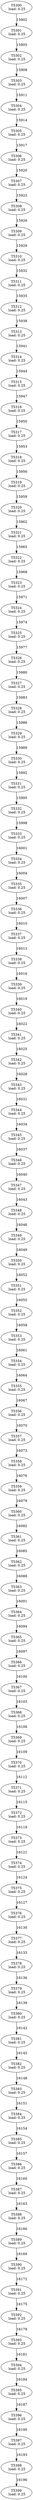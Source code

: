 digraph taskgraph {
	T5300 [label= "T5300\n load: 0.25"];
	T5301 [label= "T5301\n load: 0.25"];
	T5300 -> T5301[label=15902];
	T5302 [label= "T5302\n load: 0.25"];
	T5301 -> T5302[label=15905];
	T5303 [label= "T5303\n load: 0.25"];
	T5302 -> T5303[label=15908];
	T5304 [label= "T5304\n load: 0.25"];
	T5303 -> T5304[label=15911];
	T5305 [label= "T5305\n load: 0.25"];
	T5304 -> T5305[label=15914];
	T5306 [label= "T5306\n load: 0.25"];
	T5305 -> T5306[label=15917];
	T5307 [label= "T5307\n load: 0.25"];
	T5306 -> T5307[label=15920];
	T5308 [label= "T5308\n load: 0.25"];
	T5307 -> T5308[label=15923];
	T5309 [label= "T5309\n load: 0.25"];
	T5308 -> T5309[label=15926];
	T5310 [label= "T5310\n load: 0.25"];
	T5309 -> T5310[label=15929];
	T5311 [label= "T5311\n load: 0.25"];
	T5310 -> T5311[label=15932];
	T5312 [label= "T5312\n load: 0.25"];
	T5311 -> T5312[label=15935];
	T5313 [label= "T5313\n load: 0.25"];
	T5312 -> T5313[label=15938];
	T5314 [label= "T5314\n load: 0.25"];
	T5313 -> T5314[label=15941];
	T5315 [label= "T5315\n load: 0.25"];
	T5314 -> T5315[label=15944];
	T5316 [label= "T5316\n load: 0.25"];
	T5315 -> T5316[label=15947];
	T5317 [label= "T5317\n load: 0.25"];
	T5316 -> T5317[label=15950];
	T5318 [label= "T5318\n load: 0.25"];
	T5317 -> T5318[label=15953];
	T5319 [label= "T5319\n load: 0.25"];
	T5318 -> T5319[label=15956];
	T5320 [label= "T5320\n load: 0.25"];
	T5319 -> T5320[label=15959];
	T5321 [label= "T5321\n load: 0.25"];
	T5320 -> T5321[label=15962];
	T5322 [label= "T5322\n load: 0.25"];
	T5321 -> T5322[label=15965];
	T5323 [label= "T5323\n load: 0.25"];
	T5322 -> T5323[label=15968];
	T5324 [label= "T5324\n load: 0.25"];
	T5323 -> T5324[label=15971];
	T5325 [label= "T5325\n load: 0.25"];
	T5324 -> T5325[label=15974];
	T5326 [label= "T5326\n load: 0.25"];
	T5325 -> T5326[label=15977];
	T5327 [label= "T5327\n load: 0.25"];
	T5326 -> T5327[label=15980];
	T5328 [label= "T5328\n load: 0.25"];
	T5327 -> T5328[label=15983];
	T5329 [label= "T5329\n load: 0.25"];
	T5328 -> T5329[label=15986];
	T5330 [label= "T5330\n load: 0.25"];
	T5329 -> T5330[label=15989];
	T5331 [label= "T5331\n load: 0.25"];
	T5330 -> T5331[label=15992];
	T5332 [label= "T5332\n load: 0.25"];
	T5331 -> T5332[label=15995];
	T5333 [label= "T5333\n load: 0.25"];
	T5332 -> T5333[label=15998];
	T5334 [label= "T5334\n load: 0.25"];
	T5333 -> T5334[label=16001];
	T5335 [label= "T5335\n load: 0.25"];
	T5334 -> T5335[label=16004];
	T5336 [label= "T5336\n load: 0.25"];
	T5335 -> T5336[label=16007];
	T5337 [label= "T5337\n load: 0.25"];
	T5336 -> T5337[label=16010];
	T5338 [label= "T5338\n load: 0.25"];
	T5337 -> T5338[label=16013];
	T5339 [label= "T5339\n load: 0.25"];
	T5338 -> T5339[label=16016];
	T5340 [label= "T5340\n load: 0.25"];
	T5339 -> T5340[label=16019];
	T5341 [label= "T5341\n load: 0.25"];
	T5340 -> T5341[label=16022];
	T5342 [label= "T5342\n load: 0.25"];
	T5341 -> T5342[label=16025];
	T5343 [label= "T5343\n load: 0.25"];
	T5342 -> T5343[label=16028];
	T5344 [label= "T5344\n load: 0.25"];
	T5343 -> T5344[label=16031];
	T5345 [label= "T5345\n load: 0.25"];
	T5344 -> T5345[label=16034];
	T5346 [label= "T5346\n load: 0.25"];
	T5345 -> T5346[label=16037];
	T5347 [label= "T5347\n load: 0.25"];
	T5346 -> T5347[label=16040];
	T5348 [label= "T5348\n load: 0.25"];
	T5347 -> T5348[label=16043];
	T5349 [label= "T5349\n load: 0.25"];
	T5348 -> T5349[label=16046];
	T5350 [label= "T5350\n load: 0.25"];
	T5349 -> T5350[label=16049];
	T5351 [label= "T5351\n load: 0.25"];
	T5350 -> T5351[label=16052];
	T5352 [label= "T5352\n load: 0.25"];
	T5351 -> T5352[label=16055];
	T5353 [label= "T5353\n load: 0.25"];
	T5352 -> T5353[label=16058];
	T5354 [label= "T5354\n load: 0.25"];
	T5353 -> T5354[label=16061];
	T5355 [label= "T5355\n load: 0.25"];
	T5354 -> T5355[label=16064];
	T5356 [label= "T5356\n load: 0.25"];
	T5355 -> T5356[label=16067];
	T5357 [label= "T5357\n load: 0.25"];
	T5356 -> T5357[label=16070];
	T5358 [label= "T5358\n load: 0.25"];
	T5357 -> T5358[label=16073];
	T5359 [label= "T5359\n load: 0.25"];
	T5358 -> T5359[label=16076];
	T5360 [label= "T5360\n load: 0.25"];
	T5359 -> T5360[label=16079];
	T5361 [label= "T5361\n load: 0.25"];
	T5360 -> T5361[label=16082];
	T5362 [label= "T5362\n load: 0.25"];
	T5361 -> T5362[label=16085];
	T5363 [label= "T5363\n load: 0.25"];
	T5362 -> T5363[label=16088];
	T5364 [label= "T5364\n load: 0.25"];
	T5363 -> T5364[label=16091];
	T5365 [label= "T5365\n load: 0.25"];
	T5364 -> T5365[label=16094];
	T5366 [label= "T5366\n load: 0.25"];
	T5365 -> T5366[label=16097];
	T5367 [label= "T5367\n load: 0.25"];
	T5366 -> T5367[label=16100];
	T5368 [label= "T5368\n load: 0.25"];
	T5367 -> T5368[label=16103];
	T5369 [label= "T5369\n load: 0.25"];
	T5368 -> T5369[label=16106];
	T5370 [label= "T5370\n load: 0.25"];
	T5369 -> T5370[label=16109];
	T5371 [label= "T5371\n load: 0.25"];
	T5370 -> T5371[label=16112];
	T5372 [label= "T5372\n load: 0.25"];
	T5371 -> T5372[label=16115];
	T5373 [label= "T5373\n load: 0.25"];
	T5372 -> T5373[label=16118];
	T5374 [label= "T5374\n load: 0.25"];
	T5373 -> T5374[label=16121];
	T5375 [label= "T5375\n load: 0.25"];
	T5374 -> T5375[label=16124];
	T5376 [label= "T5376\n load: 0.25"];
	T5375 -> T5376[label=16127];
	T5377 [label= "T5377\n load: 0.25"];
	T5376 -> T5377[label=16130];
	T5378 [label= "T5378\n load: 0.25"];
	T5377 -> T5378[label=16133];
	T5379 [label= "T5379\n load: 0.25"];
	T5378 -> T5379[label=16136];
	T5380 [label= "T5380\n load: 0.25"];
	T5379 -> T5380[label=16139];
	T5381 [label= "T5381\n load: 0.25"];
	T5380 -> T5381[label=16142];
	T5382 [label= "T5382\n load: 0.25"];
	T5381 -> T5382[label=16145];
	T5383 [label= "T5383\n load: 0.25"];
	T5382 -> T5383[label=16148];
	T5384 [label= "T5384\n load: 0.25"];
	T5383 -> T5384[label=16151];
	T5385 [label= "T5385\n load: 0.25"];
	T5384 -> T5385[label=16154];
	T5386 [label= "T5386\n load: 0.25"];
	T5385 -> T5386[label=16157];
	T5387 [label= "T5387\n load: 0.25"];
	T5386 -> T5387[label=16160];
	T5388 [label= "T5388\n load: 0.25"];
	T5387 -> T5388[label=16163];
	T5389 [label= "T5389\n load: 0.25"];
	T5388 -> T5389[label=16166];
	T5390 [label= "T5390\n load: 0.25"];
	T5389 -> T5390[label=16169];
	T5391 [label= "T5391\n load: 0.25"];
	T5390 -> T5391[label=16172];
	T5392 [label= "T5392\n load: 0.25"];
	T5391 -> T5392[label=16175];
	T5393 [label= "T5393\n load: 0.25"];
	T5392 -> T5393[label=16178];
	T5394 [label= "T5394\n load: 0.25"];
	T5393 -> T5394[label=16181];
	T5395 [label= "T5395\n load: 0.25"];
	T5394 -> T5395[label=16184];
	T5396 [label= "T5396\n load: 0.25"];
	T5395 -> T5396[label=16187];
	T5397 [label= "T5397\n load: 0.25"];
	T5396 -> T5397[label=16190];
	T5398 [label= "T5398\n load: 0.25"];
	T5397 -> T5398[label=16193];
	T5399 [label= "T5399\n load: 0.25"];
	T5398 -> T5399[label=16196];
}